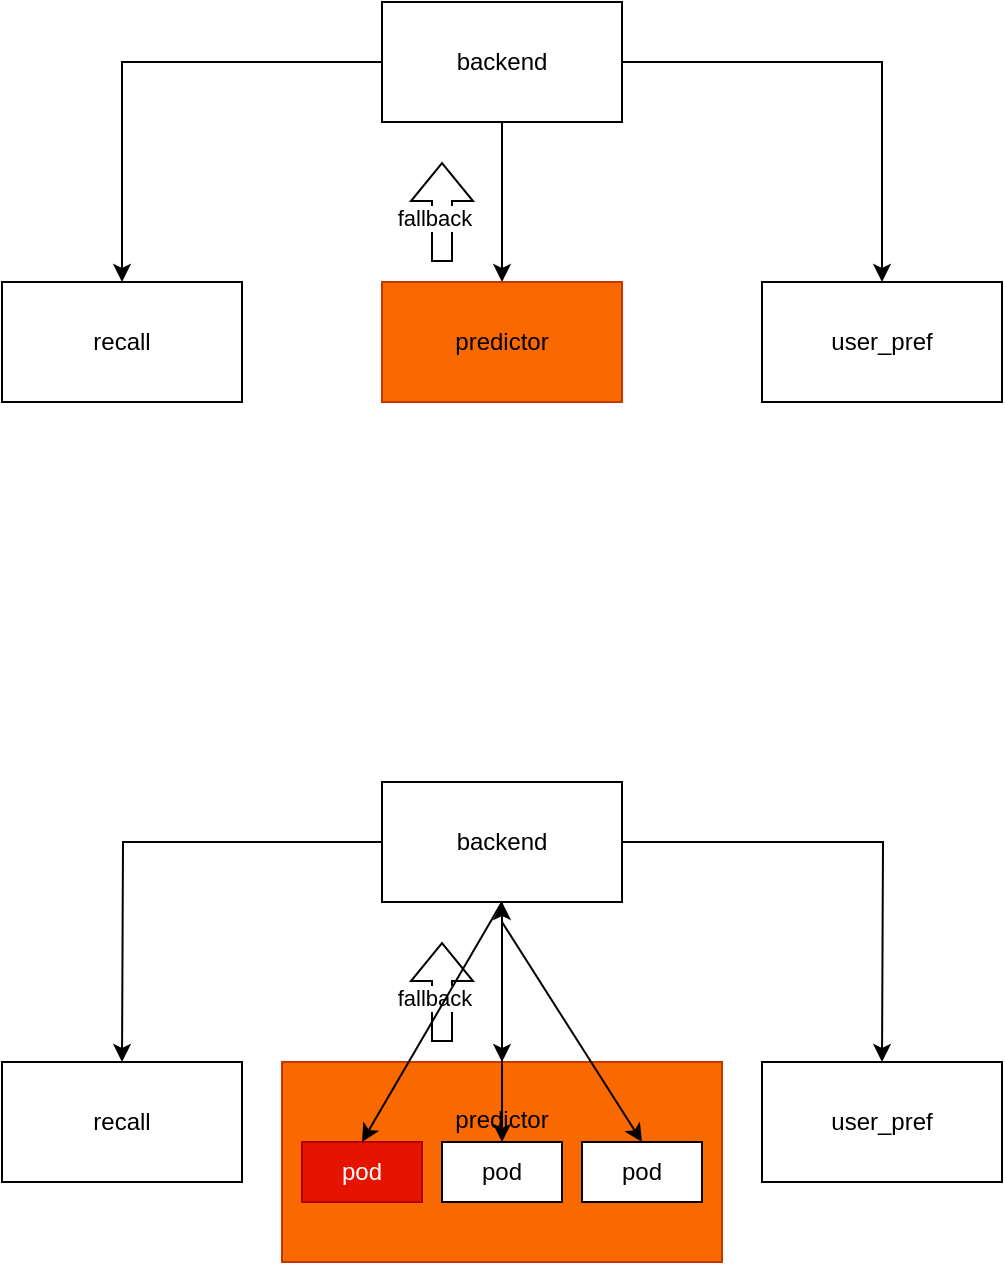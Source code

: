 <mxfile version="22.1.18" type="github">
  <diagram name="第 1 页" id="hA1kyTlqOeRE1z9NnlmM">
    <mxGraphModel dx="872" dy="684" grid="1" gridSize="10" guides="1" tooltips="1" connect="1" arrows="1" fold="1" page="1" pageScale="1" pageWidth="827" pageHeight="1169" math="0" shadow="0">
      <root>
        <mxCell id="0" />
        <mxCell id="1" parent="0" />
        <mxCell id="9ORtxgxeFAQ1GMaT3hlj-2" style="edgeStyle=orthogonalEdgeStyle;rounded=0;orthogonalLoop=1;jettySize=auto;html=1;" edge="1" parent="1" source="9ORtxgxeFAQ1GMaT3hlj-1" target="9ORtxgxeFAQ1GMaT3hlj-3">
          <mxGeometry relative="1" as="geometry">
            <mxPoint x="210" y="300" as="targetPoint" />
          </mxGeometry>
        </mxCell>
        <mxCell id="9ORtxgxeFAQ1GMaT3hlj-6" style="edgeStyle=orthogonalEdgeStyle;rounded=0;orthogonalLoop=1;jettySize=auto;html=1;entryX=0.5;entryY=0;entryDx=0;entryDy=0;" edge="1" parent="1" source="9ORtxgxeFAQ1GMaT3hlj-1" target="9ORtxgxeFAQ1GMaT3hlj-5">
          <mxGeometry relative="1" as="geometry" />
        </mxCell>
        <mxCell id="9ORtxgxeFAQ1GMaT3hlj-7" style="edgeStyle=orthogonalEdgeStyle;rounded=0;orthogonalLoop=1;jettySize=auto;html=1;" edge="1" parent="1" source="9ORtxgxeFAQ1GMaT3hlj-1" target="9ORtxgxeFAQ1GMaT3hlj-4">
          <mxGeometry relative="1" as="geometry" />
        </mxCell>
        <mxCell id="9ORtxgxeFAQ1GMaT3hlj-1" value="backend" style="rounded=0;whiteSpace=wrap;html=1;" vertex="1" parent="1">
          <mxGeometry x="340" y="130" width="120" height="60" as="geometry" />
        </mxCell>
        <mxCell id="9ORtxgxeFAQ1GMaT3hlj-3" value="recall" style="rounded=0;whiteSpace=wrap;html=1;" vertex="1" parent="1">
          <mxGeometry x="150" y="270" width="120" height="60" as="geometry" />
        </mxCell>
        <mxCell id="9ORtxgxeFAQ1GMaT3hlj-4" value="user_pref" style="rounded=0;whiteSpace=wrap;html=1;" vertex="1" parent="1">
          <mxGeometry x="530" y="270" width="120" height="60" as="geometry" />
        </mxCell>
        <mxCell id="9ORtxgxeFAQ1GMaT3hlj-5" value="predictor" style="rounded=0;whiteSpace=wrap;html=1;fillColor=#fa6800;strokeColor=#C73500;fontColor=#000000;" vertex="1" parent="1">
          <mxGeometry x="340" y="270" width="120" height="60" as="geometry" />
        </mxCell>
        <mxCell id="9ORtxgxeFAQ1GMaT3hlj-8" value="" style="shape=flexArrow;endArrow=classic;html=1;rounded=0;" edge="1" parent="1">
          <mxGeometry width="50" height="50" relative="1" as="geometry">
            <mxPoint x="370" y="260" as="sourcePoint" />
            <mxPoint x="370" y="210" as="targetPoint" />
          </mxGeometry>
        </mxCell>
        <mxCell id="9ORtxgxeFAQ1GMaT3hlj-9" value="fallback" style="edgeLabel;html=1;align=center;verticalAlign=middle;resizable=0;points=[];" vertex="1" connectable="0" parent="9ORtxgxeFAQ1GMaT3hlj-8">
          <mxGeometry x="-0.12" y="4" relative="1" as="geometry">
            <mxPoint as="offset" />
          </mxGeometry>
        </mxCell>
        <mxCell id="9ORtxgxeFAQ1GMaT3hlj-10" style="edgeStyle=orthogonalEdgeStyle;rounded=0;orthogonalLoop=1;jettySize=auto;html=1;" edge="1" parent="1" source="9ORtxgxeFAQ1GMaT3hlj-13">
          <mxGeometry relative="1" as="geometry">
            <mxPoint x="210" y="660" as="targetPoint" />
          </mxGeometry>
        </mxCell>
        <mxCell id="9ORtxgxeFAQ1GMaT3hlj-11" style="edgeStyle=orthogonalEdgeStyle;rounded=0;orthogonalLoop=1;jettySize=auto;html=1;entryX=0.5;entryY=0;entryDx=0;entryDy=0;" edge="1" parent="1" source="9ORtxgxeFAQ1GMaT3hlj-13">
          <mxGeometry relative="1" as="geometry">
            <mxPoint x="400" y="660" as="targetPoint" />
          </mxGeometry>
        </mxCell>
        <mxCell id="9ORtxgxeFAQ1GMaT3hlj-12" style="edgeStyle=orthogonalEdgeStyle;rounded=0;orthogonalLoop=1;jettySize=auto;html=1;" edge="1" parent="1" source="9ORtxgxeFAQ1GMaT3hlj-13">
          <mxGeometry relative="1" as="geometry">
            <mxPoint x="590" y="660" as="targetPoint" />
          </mxGeometry>
        </mxCell>
        <mxCell id="9ORtxgxeFAQ1GMaT3hlj-13" value="backend" style="rounded=0;whiteSpace=wrap;html=1;" vertex="1" parent="1">
          <mxGeometry x="340" y="520" width="120" height="60" as="geometry" />
        </mxCell>
        <mxCell id="9ORtxgxeFAQ1GMaT3hlj-17" value="" style="shape=flexArrow;endArrow=classic;html=1;rounded=0;" edge="1" parent="1">
          <mxGeometry width="50" height="50" relative="1" as="geometry">
            <mxPoint x="370" y="650" as="sourcePoint" />
            <mxPoint x="370" y="600" as="targetPoint" />
          </mxGeometry>
        </mxCell>
        <mxCell id="9ORtxgxeFAQ1GMaT3hlj-18" value="fallback" style="edgeLabel;html=1;align=center;verticalAlign=middle;resizable=0;points=[];" vertex="1" connectable="0" parent="9ORtxgxeFAQ1GMaT3hlj-17">
          <mxGeometry x="-0.12" y="4" relative="1" as="geometry">
            <mxPoint as="offset" />
          </mxGeometry>
        </mxCell>
        <mxCell id="9ORtxgxeFAQ1GMaT3hlj-24" value="" style="edgeStyle=orthogonalEdgeStyle;rounded=0;orthogonalLoop=1;jettySize=auto;html=1;" edge="1" parent="1" source="9ORtxgxeFAQ1GMaT3hlj-19" target="9ORtxgxeFAQ1GMaT3hlj-13">
          <mxGeometry relative="1" as="geometry" />
        </mxCell>
        <mxCell id="9ORtxgxeFAQ1GMaT3hlj-19" value="predictor&lt;br&gt;&lt;br&gt;&lt;br&gt;&lt;br&gt;" style="rounded=0;whiteSpace=wrap;html=1;fillColor=#fa6800;fontColor=#000000;strokeColor=#C73500;" vertex="1" parent="1">
          <mxGeometry x="290" y="660" width="220" height="100" as="geometry" />
        </mxCell>
        <mxCell id="9ORtxgxeFAQ1GMaT3hlj-20" value="pod" style="rounded=0;whiteSpace=wrap;html=1;fillColor=#e51400;fontColor=#ffffff;strokeColor=#B20000;" vertex="1" parent="1">
          <mxGeometry x="300" y="700" width="60" height="30" as="geometry" />
        </mxCell>
        <mxCell id="9ORtxgxeFAQ1GMaT3hlj-21" value="pod" style="rounded=0;whiteSpace=wrap;html=1;" vertex="1" parent="1">
          <mxGeometry x="370" y="700" width="60" height="30" as="geometry" />
        </mxCell>
        <mxCell id="9ORtxgxeFAQ1GMaT3hlj-22" value="pod" style="rounded=0;whiteSpace=wrap;html=1;" vertex="1" parent="1">
          <mxGeometry x="440" y="700" width="60" height="30" as="geometry" />
        </mxCell>
        <mxCell id="9ORtxgxeFAQ1GMaT3hlj-23" value="" style="endArrow=classic;html=1;rounded=0;exitX=0.5;exitY=1;exitDx=0;exitDy=0;entryX=0.5;entryY=0;entryDx=0;entryDy=0;" edge="1" parent="1" source="9ORtxgxeFAQ1GMaT3hlj-13" target="9ORtxgxeFAQ1GMaT3hlj-20">
          <mxGeometry width="50" height="50" relative="1" as="geometry">
            <mxPoint x="170" y="770" as="sourcePoint" />
            <mxPoint x="220" y="720" as="targetPoint" />
          </mxGeometry>
        </mxCell>
        <mxCell id="9ORtxgxeFAQ1GMaT3hlj-25" value="" style="endArrow=classic;html=1;rounded=0;entryX=0.5;entryY=0;entryDx=0;entryDy=0;" edge="1" parent="1" target="9ORtxgxeFAQ1GMaT3hlj-21">
          <mxGeometry width="50" height="50" relative="1" as="geometry">
            <mxPoint x="400" y="590" as="sourcePoint" />
            <mxPoint x="340" y="710" as="targetPoint" />
          </mxGeometry>
        </mxCell>
        <mxCell id="9ORtxgxeFAQ1GMaT3hlj-26" value="" style="endArrow=classic;html=1;rounded=0;" edge="1" parent="1">
          <mxGeometry width="50" height="50" relative="1" as="geometry">
            <mxPoint x="400" y="590" as="sourcePoint" />
            <mxPoint x="470" y="700" as="targetPoint" />
          </mxGeometry>
        </mxCell>
        <mxCell id="9ORtxgxeFAQ1GMaT3hlj-27" value="recall" style="rounded=0;whiteSpace=wrap;html=1;" vertex="1" parent="1">
          <mxGeometry x="150" y="660" width="120" height="60" as="geometry" />
        </mxCell>
        <mxCell id="9ORtxgxeFAQ1GMaT3hlj-28" value="user_pref" style="rounded=0;whiteSpace=wrap;html=1;" vertex="1" parent="1">
          <mxGeometry x="530" y="660" width="120" height="60" as="geometry" />
        </mxCell>
      </root>
    </mxGraphModel>
  </diagram>
</mxfile>
